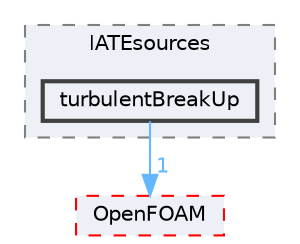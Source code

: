 digraph "src/phaseSystemModels/twoPhaseEuler/twoPhaseSystem/diameterModels/IATE/IATEsources/turbulentBreakUp"
{
 // LATEX_PDF_SIZE
  bgcolor="transparent";
  edge [fontname=Helvetica,fontsize=10,labelfontname=Helvetica,labelfontsize=10];
  node [fontname=Helvetica,fontsize=10,shape=box,height=0.2,width=0.4];
  compound=true
  subgraph clusterdir_db79b444b1da252d6fa55a01f1cdbe2a {
    graph [ bgcolor="#edf0f7", pencolor="grey50", label="IATEsources", fontname=Helvetica,fontsize=10 style="filled,dashed", URL="dir_db79b444b1da252d6fa55a01f1cdbe2a.html",tooltip=""]
  dir_501265208d5c43677ac824285a7f368d [label="turbulentBreakUp", fillcolor="#edf0f7", color="grey25", style="filled,bold", URL="dir_501265208d5c43677ac824285a7f368d.html",tooltip=""];
  }
  dir_c5473ff19b20e6ec4dfe5c310b3778a8 [label="OpenFOAM", fillcolor="#edf0f7", color="red", style="filled,dashed", URL="dir_c5473ff19b20e6ec4dfe5c310b3778a8.html",tooltip=""];
  dir_501265208d5c43677ac824285a7f368d->dir_c5473ff19b20e6ec4dfe5c310b3778a8 [headlabel="1", labeldistance=1.5 headhref="dir_004147_002695.html" href="dir_004147_002695.html" color="steelblue1" fontcolor="steelblue1"];
}
